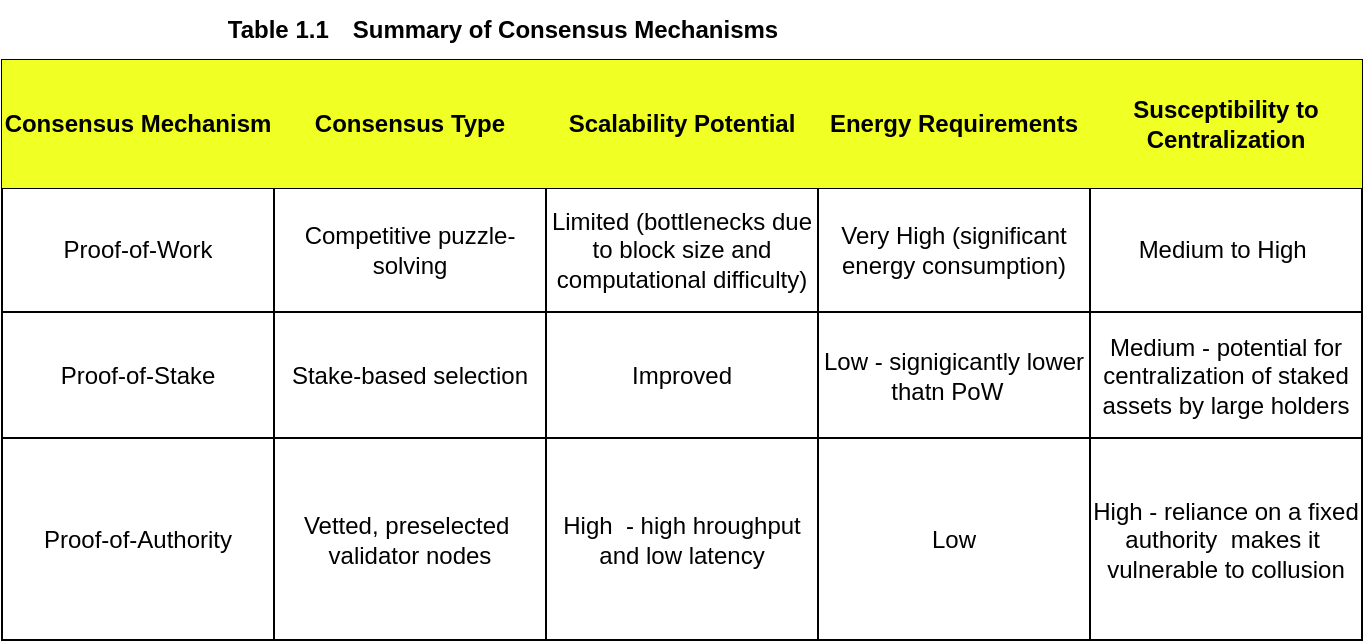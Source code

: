 <mxfile version="28.2.1">
  <diagram name="Page-1" id="E_oWfKzbNxq6psgULvm1">
    <mxGraphModel dx="2524" dy="1171" grid="1" gridSize="10" guides="1" tooltips="1" connect="1" arrows="1" fold="1" page="1" pageScale="1" pageWidth="850" pageHeight="1100" math="0" shadow="0">
      <root>
        <mxCell id="0" />
        <mxCell id="1" parent="0" />
        <mxCell id="6gw5WqEvq5yhOJlpp2jT-121" value="" style="shape=table;startSize=0;container=1;collapsible=0;childLayout=tableLayout;" vertex="1" parent="1">
          <mxGeometry x="100" y="510" width="680" height="290" as="geometry" />
        </mxCell>
        <mxCell id="6gw5WqEvq5yhOJlpp2jT-122" value="" style="shape=tableRow;horizontal=0;startSize=0;swimlaneHead=0;swimlaneBody=0;strokeColor=inherit;top=0;left=0;bottom=0;right=0;collapsible=0;dropTarget=0;fillColor=none;points=[[0,0.5],[1,0.5]];portConstraint=eastwest;" vertex="1" parent="6gw5WqEvq5yhOJlpp2jT-121">
          <mxGeometry width="680" height="64" as="geometry" />
        </mxCell>
        <mxCell id="6gw5WqEvq5yhOJlpp2jT-123" value="Consensus Mechanism" style="shape=partialRectangle;html=1;whiteSpace=wrap;connectable=0;strokeColor=inherit;overflow=hidden;fillColor=#F0FF24;top=0;left=0;bottom=0;right=0;pointerEvents=1;fontStyle=1" vertex="1" parent="6gw5WqEvq5yhOJlpp2jT-122">
          <mxGeometry width="136" height="64" as="geometry">
            <mxRectangle width="136" height="64" as="alternateBounds" />
          </mxGeometry>
        </mxCell>
        <mxCell id="6gw5WqEvq5yhOJlpp2jT-124" value="Consensus Type" style="shape=partialRectangle;html=1;whiteSpace=wrap;connectable=0;strokeColor=inherit;overflow=hidden;fillColor=#F0FF24;top=0;left=0;bottom=0;right=0;pointerEvents=1;fontStyle=1" vertex="1" parent="6gw5WqEvq5yhOJlpp2jT-122">
          <mxGeometry x="136" width="136" height="64" as="geometry">
            <mxRectangle width="136" height="64" as="alternateBounds" />
          </mxGeometry>
        </mxCell>
        <mxCell id="6gw5WqEvq5yhOJlpp2jT-125" value="Scalability Potential" style="shape=partialRectangle;html=1;whiteSpace=wrap;connectable=0;strokeColor=inherit;overflow=hidden;fillColor=#F0FF24;top=0;left=0;bottom=0;right=0;pointerEvents=1;fontStyle=1" vertex="1" parent="6gw5WqEvq5yhOJlpp2jT-122">
          <mxGeometry x="272" width="136" height="64" as="geometry">
            <mxRectangle width="136" height="64" as="alternateBounds" />
          </mxGeometry>
        </mxCell>
        <mxCell id="6gw5WqEvq5yhOJlpp2jT-126" value="Energy Requirements" style="shape=partialRectangle;html=1;whiteSpace=wrap;connectable=0;strokeColor=inherit;overflow=hidden;fillColor=#F0FF24;top=0;left=0;bottom=0;right=0;pointerEvents=1;fontStyle=1" vertex="1" parent="6gw5WqEvq5yhOJlpp2jT-122">
          <mxGeometry x="408" width="136" height="64" as="geometry">
            <mxRectangle width="136" height="64" as="alternateBounds" />
          </mxGeometry>
        </mxCell>
        <mxCell id="6gw5WqEvq5yhOJlpp2jT-127" value="Susceptibility to Centralization" style="shape=partialRectangle;html=1;whiteSpace=wrap;connectable=0;strokeColor=inherit;overflow=hidden;fillColor=#F0FF24;top=0;left=0;bottom=0;right=0;pointerEvents=1;fontStyle=1" vertex="1" parent="6gw5WqEvq5yhOJlpp2jT-122">
          <mxGeometry x="544" width="136" height="64" as="geometry">
            <mxRectangle width="136" height="64" as="alternateBounds" />
          </mxGeometry>
        </mxCell>
        <mxCell id="6gw5WqEvq5yhOJlpp2jT-129" value="" style="shape=tableRow;horizontal=0;startSize=0;swimlaneHead=0;swimlaneBody=0;strokeColor=inherit;top=0;left=0;bottom=0;right=0;collapsible=0;dropTarget=0;fillColor=none;points=[[0,0.5],[1,0.5]];portConstraint=eastwest;" vertex="1" parent="6gw5WqEvq5yhOJlpp2jT-121">
          <mxGeometry y="64" width="680" height="62" as="geometry" />
        </mxCell>
        <mxCell id="6gw5WqEvq5yhOJlpp2jT-130" value="Proof-of-Work" style="shape=partialRectangle;html=1;whiteSpace=wrap;connectable=0;strokeColor=inherit;overflow=hidden;fillColor=none;top=0;left=0;bottom=0;right=0;pointerEvents=1;" vertex="1" parent="6gw5WqEvq5yhOJlpp2jT-129">
          <mxGeometry width="136" height="62" as="geometry">
            <mxRectangle width="136" height="62" as="alternateBounds" />
          </mxGeometry>
        </mxCell>
        <mxCell id="6gw5WqEvq5yhOJlpp2jT-131" value="Competitive puzzle-solving" style="shape=partialRectangle;html=1;whiteSpace=wrap;connectable=0;strokeColor=inherit;overflow=hidden;fillColor=none;top=0;left=0;bottom=0;right=0;pointerEvents=1;" vertex="1" parent="6gw5WqEvq5yhOJlpp2jT-129">
          <mxGeometry x="136" width="136" height="62" as="geometry">
            <mxRectangle width="136" height="62" as="alternateBounds" />
          </mxGeometry>
        </mxCell>
        <mxCell id="6gw5WqEvq5yhOJlpp2jT-132" value="Limited (bottlenecks due to block size and computational difficulty)" style="shape=partialRectangle;html=1;whiteSpace=wrap;connectable=0;strokeColor=inherit;overflow=hidden;fillColor=none;top=0;left=0;bottom=0;right=0;pointerEvents=1;" vertex="1" parent="6gw5WqEvq5yhOJlpp2jT-129">
          <mxGeometry x="272" width="136" height="62" as="geometry">
            <mxRectangle width="136" height="62" as="alternateBounds" />
          </mxGeometry>
        </mxCell>
        <mxCell id="6gw5WqEvq5yhOJlpp2jT-133" value="Very High (significant energy consumption)" style="shape=partialRectangle;html=1;whiteSpace=wrap;connectable=0;strokeColor=inherit;overflow=hidden;fillColor=none;top=0;left=0;bottom=0;right=0;pointerEvents=1;" vertex="1" parent="6gw5WqEvq5yhOJlpp2jT-129">
          <mxGeometry x="408" width="136" height="62" as="geometry">
            <mxRectangle width="136" height="62" as="alternateBounds" />
          </mxGeometry>
        </mxCell>
        <mxCell id="6gw5WqEvq5yhOJlpp2jT-134" value="Medium to High&amp;nbsp;" style="shape=partialRectangle;html=1;whiteSpace=wrap;connectable=0;strokeColor=inherit;overflow=hidden;fillColor=none;top=0;left=0;bottom=0;right=0;pointerEvents=1;" vertex="1" parent="6gw5WqEvq5yhOJlpp2jT-129">
          <mxGeometry x="544" width="136" height="62" as="geometry">
            <mxRectangle width="136" height="62" as="alternateBounds" />
          </mxGeometry>
        </mxCell>
        <mxCell id="6gw5WqEvq5yhOJlpp2jT-136" value="" style="shape=tableRow;horizontal=0;startSize=0;swimlaneHead=0;swimlaneBody=0;strokeColor=inherit;top=0;left=0;bottom=0;right=0;collapsible=0;dropTarget=0;fillColor=none;points=[[0,0.5],[1,0.5]];portConstraint=eastwest;" vertex="1" parent="6gw5WqEvq5yhOJlpp2jT-121">
          <mxGeometry y="126" width="680" height="63" as="geometry" />
        </mxCell>
        <mxCell id="6gw5WqEvq5yhOJlpp2jT-137" value="Proof-of-Stake" style="shape=partialRectangle;html=1;whiteSpace=wrap;connectable=0;strokeColor=inherit;overflow=hidden;fillColor=none;top=0;left=0;bottom=0;right=0;pointerEvents=1;" vertex="1" parent="6gw5WqEvq5yhOJlpp2jT-136">
          <mxGeometry width="136" height="63" as="geometry">
            <mxRectangle width="136" height="63" as="alternateBounds" />
          </mxGeometry>
        </mxCell>
        <mxCell id="6gw5WqEvq5yhOJlpp2jT-138" value="Stake-based selection" style="shape=partialRectangle;html=1;whiteSpace=wrap;connectable=0;strokeColor=inherit;overflow=hidden;fillColor=none;top=0;left=0;bottom=0;right=0;pointerEvents=1;" vertex="1" parent="6gw5WqEvq5yhOJlpp2jT-136">
          <mxGeometry x="136" width="136" height="63" as="geometry">
            <mxRectangle width="136" height="63" as="alternateBounds" />
          </mxGeometry>
        </mxCell>
        <mxCell id="6gw5WqEvq5yhOJlpp2jT-139" value="Improved" style="shape=partialRectangle;html=1;whiteSpace=wrap;connectable=0;strokeColor=inherit;overflow=hidden;fillColor=none;top=0;left=0;bottom=0;right=0;pointerEvents=1;" vertex="1" parent="6gw5WqEvq5yhOJlpp2jT-136">
          <mxGeometry x="272" width="136" height="63" as="geometry">
            <mxRectangle width="136" height="63" as="alternateBounds" />
          </mxGeometry>
        </mxCell>
        <mxCell id="6gw5WqEvq5yhOJlpp2jT-140" value="Low - signigicantly lower thatn PoW&amp;nbsp;&amp;nbsp;" style="shape=partialRectangle;html=1;whiteSpace=wrap;connectable=0;strokeColor=inherit;overflow=hidden;fillColor=none;top=0;left=0;bottom=0;right=0;pointerEvents=1;" vertex="1" parent="6gw5WqEvq5yhOJlpp2jT-136">
          <mxGeometry x="408" width="136" height="63" as="geometry">
            <mxRectangle width="136" height="63" as="alternateBounds" />
          </mxGeometry>
        </mxCell>
        <mxCell id="6gw5WqEvq5yhOJlpp2jT-141" value="Medium - potential for centralization of staked assets by large holders" style="shape=partialRectangle;html=1;whiteSpace=wrap;connectable=0;strokeColor=inherit;overflow=hidden;fillColor=none;top=0;left=0;bottom=0;right=0;pointerEvents=1;" vertex="1" parent="6gw5WqEvq5yhOJlpp2jT-136">
          <mxGeometry x="544" width="136" height="63" as="geometry">
            <mxRectangle width="136" height="63" as="alternateBounds" />
          </mxGeometry>
        </mxCell>
        <mxCell id="6gw5WqEvq5yhOJlpp2jT-143" value="" style="shape=tableRow;horizontal=0;startSize=0;swimlaneHead=0;swimlaneBody=0;strokeColor=inherit;top=0;left=0;bottom=0;right=0;collapsible=0;dropTarget=0;fillColor=none;points=[[0,0.5],[1,0.5]];portConstraint=eastwest;" vertex="1" parent="6gw5WqEvq5yhOJlpp2jT-121">
          <mxGeometry y="189" width="680" height="101" as="geometry" />
        </mxCell>
        <mxCell id="6gw5WqEvq5yhOJlpp2jT-144" value="Proof-of-Authority" style="shape=partialRectangle;html=1;whiteSpace=wrap;connectable=0;strokeColor=inherit;overflow=hidden;fillColor=none;top=0;left=0;bottom=0;right=0;pointerEvents=1;" vertex="1" parent="6gw5WqEvq5yhOJlpp2jT-143">
          <mxGeometry width="136" height="101" as="geometry">
            <mxRectangle width="136" height="101" as="alternateBounds" />
          </mxGeometry>
        </mxCell>
        <mxCell id="6gw5WqEvq5yhOJlpp2jT-145" value="Vetted, preselected&amp;nbsp; validator nodes" style="shape=partialRectangle;html=1;whiteSpace=wrap;connectable=0;strokeColor=inherit;overflow=hidden;fillColor=none;top=0;left=0;bottom=0;right=0;pointerEvents=1;" vertex="1" parent="6gw5WqEvq5yhOJlpp2jT-143">
          <mxGeometry x="136" width="136" height="101" as="geometry">
            <mxRectangle width="136" height="101" as="alternateBounds" />
          </mxGeometry>
        </mxCell>
        <mxCell id="6gw5WqEvq5yhOJlpp2jT-146" value="High  - high hroughput and low latency" style="shape=partialRectangle;html=1;whiteSpace=wrap;connectable=0;strokeColor=inherit;overflow=hidden;fillColor=none;top=0;left=0;bottom=0;right=0;pointerEvents=1;" vertex="1" parent="6gw5WqEvq5yhOJlpp2jT-143">
          <mxGeometry x="272" width="136" height="101" as="geometry">
            <mxRectangle width="136" height="101" as="alternateBounds" />
          </mxGeometry>
        </mxCell>
        <mxCell id="6gw5WqEvq5yhOJlpp2jT-147" value="Low" style="shape=partialRectangle;html=1;whiteSpace=wrap;connectable=0;strokeColor=inherit;overflow=hidden;fillColor=none;top=0;left=0;bottom=0;right=0;pointerEvents=1;" vertex="1" parent="6gw5WqEvq5yhOJlpp2jT-143">
          <mxGeometry x="408" width="136" height="101" as="geometry">
            <mxRectangle width="136" height="101" as="alternateBounds" />
          </mxGeometry>
        </mxCell>
        <mxCell id="6gw5WqEvq5yhOJlpp2jT-148" value="High - reliance on a fixed authority&amp;nbsp; makes it&amp;nbsp; vulnerable to collusion" style="shape=partialRectangle;html=1;whiteSpace=wrap;connectable=0;strokeColor=inherit;overflow=hidden;fillColor=none;top=0;left=0;bottom=0;right=0;pointerEvents=1;" vertex="1" parent="6gw5WqEvq5yhOJlpp2jT-143">
          <mxGeometry x="544" width="136" height="101" as="geometry">
            <mxRectangle width="136" height="101" as="alternateBounds" />
          </mxGeometry>
        </mxCell>
        <mxCell id="6gw5WqEvq5yhOJlpp2jT-150" value="Table 1.1 Summary of Consensus Mechanisms" style="text;html=1;align=center;verticalAlign=middle;resizable=0;points=[];autosize=1;strokeColor=none;fillColor=none;fontStyle=1" vertex="1" parent="1">
          <mxGeometry x="210" y="480" width="280" height="30" as="geometry" />
        </mxCell>
      </root>
    </mxGraphModel>
  </diagram>
</mxfile>
